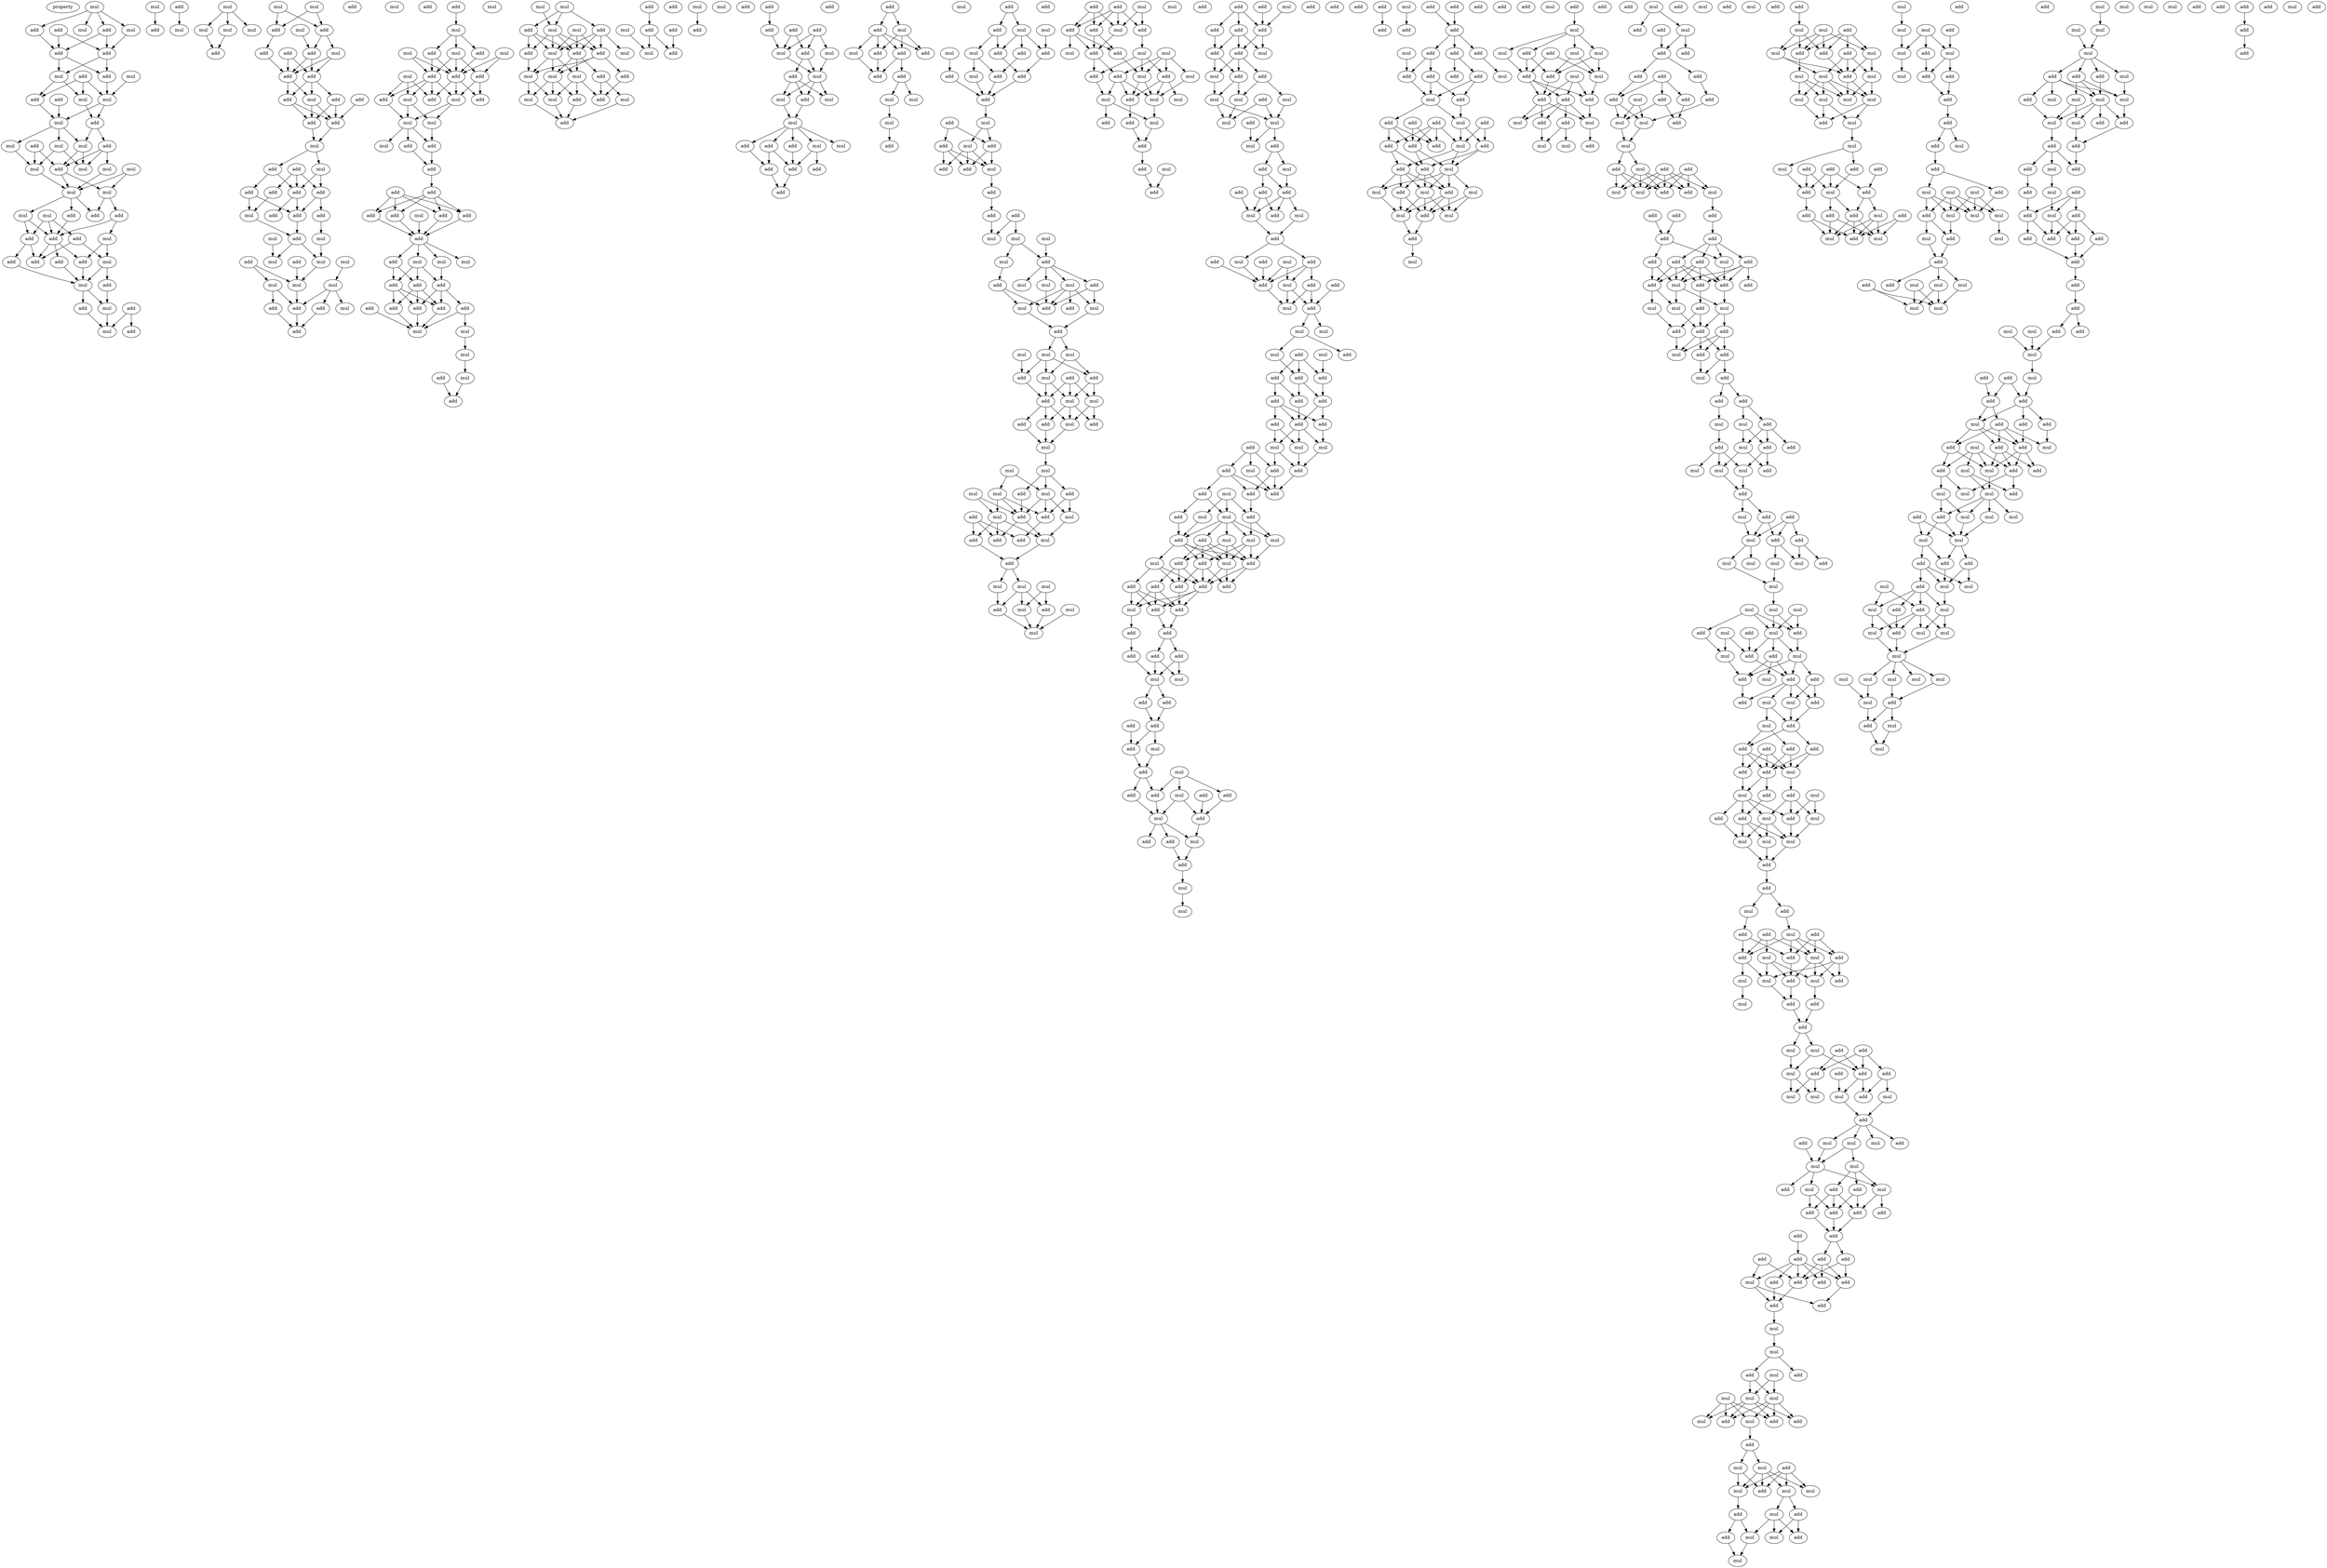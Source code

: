 digraph {
    node [fontcolor=black]
    property [mul=2,lf=1.6]
    0 [ label = mul ];
    1 [ label = mul ];
    2 [ label = add ];
    3 [ label = add ];
    4 [ label = mul ];
    5 [ label = add ];
    6 [ label = add ];
    7 [ label = add ];
    8 [ label = mul ];
    9 [ label = add ];
    10 [ label = mul ];
    11 [ label = add ];
    12 [ label = mul ];
    13 [ label = mul ];
    14 [ label = add ];
    15 [ label = add ];
    16 [ label = add ];
    17 [ label = mul ];
    18 [ label = mul ];
    19 [ label = mul ];
    20 [ label = mul ];
    21 [ label = add ];
    22 [ label = add ];
    23 [ label = mul ];
    24 [ label = mul ];
    25 [ label = mul ];
    26 [ label = mul ];
    27 [ label = add ];
    28 [ label = mul ];
    29 [ label = mul ];
    30 [ label = add ];
    31 [ label = mul ];
    32 [ label = add ];
    33 [ label = add ];
    34 [ label = mul ];
    35 [ label = add ];
    36 [ label = add ];
    37 [ label = mul ];
    38 [ label = add ];
    39 [ label = mul ];
    40 [ label = add ];
    41 [ label = add ];
    42 [ label = add ];
    43 [ label = add ];
    44 [ label = add ];
    45 [ label = mul ];
    46 [ label = mul ];
    47 [ label = add ];
    48 [ label = mul ];
    49 [ label = add ];
    50 [ label = add ];
    51 [ label = mul ];
    52 [ label = add ];
    53 [ label = add ];
    54 [ label = mul ];
    55 [ label = mul ];
    56 [ label = mul ];
    57 [ label = mul ];
    58 [ label = mul ];
    59 [ label = add ];
    60 [ label = mul ];
    61 [ label = add ];
    62 [ label = mul ];
    63 [ label = mul ];
    64 [ label = add ];
    65 [ label = mul ];
    66 [ label = add ];
    67 [ label = add ];
    68 [ label = mul ];
    69 [ label = add ];
    70 [ label = add ];
    71 [ label = add ];
    72 [ label = add ];
    73 [ label = mul ];
    74 [ label = add ];
    75 [ label = add ];
    76 [ label = add ];
    77 [ label = add ];
    78 [ label = add ];
    79 [ label = add ];
    80 [ label = mul ];
    81 [ label = add ];
    82 [ label = mul ];
    83 [ label = add ];
    84 [ label = add ];
    85 [ label = add ];
    86 [ label = add ];
    87 [ label = add ];
    88 [ label = mul ];
    89 [ label = add ];
    90 [ label = add ];
    91 [ label = add ];
    92 [ label = add ];
    93 [ label = mul ];
    94 [ label = mul ];
    95 [ label = mul ];
    96 [ label = add ];
    97 [ label = mul ];
    98 [ label = mul ];
    99 [ label = add ];
    100 [ label = mul ];
    101 [ label = mul ];
    102 [ label = mul ];
    103 [ label = add ];
    104 [ label = mul ];
    105 [ label = add ];
    106 [ label = add ];
    107 [ label = add ];
    108 [ label = add ];
    109 [ label = mul ];
    110 [ label = mul ];
    111 [ label = add ];
    112 [ label = mul ];
    113 [ label = add ];
    114 [ label = mul ];
    115 [ label = add ];
    116 [ label = add ];
    117 [ label = mul ];
    118 [ label = add ];
    119 [ label = mul ];
    120 [ label = add ];
    121 [ label = add ];
    122 [ label = add ];
    123 [ label = mul ];
    124 [ label = mul ];
    125 [ label = mul ];
    126 [ label = add ];
    127 [ label = mul ];
    128 [ label = add ];
    129 [ label = add ];
    130 [ label = add ];
    131 [ label = add ];
    132 [ label = add ];
    133 [ label = add ];
    134 [ label = mul ];
    135 [ label = add ];
    136 [ label = add ];
    137 [ label = add ];
    138 [ label = mul ];
    139 [ label = mul ];
    140 [ label = add ];
    141 [ label = mul ];
    142 [ label = add ];
    143 [ label = add ];
    144 [ label = add ];
    145 [ label = add ];
    146 [ label = add ];
    147 [ label = add ];
    148 [ label = add ];
    149 [ label = add ];
    150 [ label = mul ];
    151 [ label = mul ];
    152 [ label = mul ];
    153 [ label = add ];
    154 [ label = mul ];
    155 [ label = mul ];
    156 [ label = add ];
    157 [ label = mul ];
    158 [ label = mul ];
    159 [ label = mul ];
    160 [ label = add ];
    161 [ label = add ];
    162 [ label = mul ];
    163 [ label = add ];
    164 [ label = mul ];
    165 [ label = add ];
    166 [ label = mul ];
    167 [ label = add ];
    168 [ label = mul ];
    169 [ label = mul ];
    170 [ label = add ];
    171 [ label = mul ];
    172 [ label = add ];
    173 [ label = mul ];
    174 [ label = add ];
    175 [ label = mul ];
    176 [ label = add ];
    177 [ label = mul ];
    178 [ label = add ];
    179 [ label = add ];
    180 [ label = add ];
    181 [ label = mul ];
    182 [ label = add ];
    183 [ label = add ];
    184 [ label = mul ];
    185 [ label = add ];
    186 [ label = mul ];
    187 [ label = add ];
    188 [ label = mul ];
    189 [ label = add ];
    190 [ label = add ];
    191 [ label = add ];
    192 [ label = add ];
    193 [ label = add ];
    194 [ label = mul ];
    195 [ label = mul ];
    196 [ label = add ];
    197 [ label = add ];
    198 [ label = mul ];
    199 [ label = add ];
    200 [ label = add ];
    201 [ label = mul ];
    202 [ label = mul ];
    203 [ label = mul ];
    204 [ label = add ];
    205 [ label = add ];
    206 [ label = add ];
    207 [ label = mul ];
    208 [ label = mul ];
    209 [ label = add ];
    210 [ label = add ];
    211 [ label = add ];
    212 [ label = add ];
    213 [ label = add ];
    214 [ label = mul ];
    215 [ label = mul ];
    216 [ label = add ];
    217 [ label = mul ];
    218 [ label = add ];
    219 [ label = add ];
    220 [ label = add ];
    221 [ label = add ];
    222 [ label = add ];
    223 [ label = mul ];
    224 [ label = mul ];
    225 [ label = mul ];
    226 [ label = add ];
    227 [ label = add ];
    228 [ label = mul ];
    229 [ label = mul ];
    230 [ label = add ];
    231 [ label = add ];
    232 [ label = add ];
    233 [ label = add ];
    234 [ label = mul ];
    235 [ label = mul ];
    236 [ label = mul ];
    237 [ label = add ];
    238 [ label = add ];
    239 [ label = add ];
    240 [ label = add ];
    241 [ label = add ];
    242 [ label = mul ];
    243 [ label = mul ];
    244 [ label = add ];
    245 [ label = add ];
    246 [ label = add ];
    247 [ label = mul ];
    248 [ label = add ];
    249 [ label = add ];
    250 [ label = add ];
    251 [ label = add ];
    252 [ label = mul ];
    253 [ label = mul ];
    254 [ label = mul ];
    255 [ label = mul ];
    256 [ label = add ];
    257 [ label = mul ];
    258 [ label = add ];
    259 [ label = mul ];
    260 [ label = add ];
    261 [ label = mul ];
    262 [ label = add ];
    263 [ label = add ];
    264 [ label = mul ];
    265 [ label = mul ];
    266 [ label = add ];
    267 [ label = mul ];
    268 [ label = mul ];
    269 [ label = mul ];
    270 [ label = add ];
    271 [ label = add ];
    272 [ label = mul ];
    273 [ label = add ];
    274 [ label = add ];
    275 [ label = mul ];
    276 [ label = mul ];
    277 [ label = add ];
    278 [ label = mul ];
    279 [ label = add ];
    280 [ label = add ];
    281 [ label = mul ];
    282 [ label = mul ];
    283 [ label = mul ];
    284 [ label = add ];
    285 [ label = mul ];
    286 [ label = mul ];
    287 [ label = mul ];
    288 [ label = add ];
    289 [ label = mul ];
    290 [ label = mul ];
    291 [ label = add ];
    292 [ label = add ];
    293 [ label = add ];
    294 [ label = add ];
    295 [ label = add ];
    296 [ label = mul ];
    297 [ label = add ];
    298 [ label = add ];
    299 [ label = mul ];
    300 [ label = mul ];
    301 [ label = mul ];
    302 [ label = add ];
    303 [ label = add ];
    304 [ label = mul ];
    305 [ label = add ];
    306 [ label = mul ];
    307 [ label = mul ];
    308 [ label = add ];
    309 [ label = mul ];
    310 [ label = add ];
    311 [ label = add ];
    312 [ label = mul ];
    313 [ label = add ];
    314 [ label = add ];
    315 [ label = add ];
    316 [ label = mul ];
    317 [ label = mul ];
    318 [ label = mul ];
    319 [ label = add ];
    320 [ label = mul ];
    321 [ label = add ];
    322 [ label = mul ];
    323 [ label = add ];
    324 [ label = add ];
    325 [ label = mul ];
    326 [ label = add ];
    327 [ label = mul ];
    328 [ label = mul ];
    329 [ label = add ];
    330 [ label = add ];
    331 [ label = mul ];
    332 [ label = add ];
    333 [ label = mul ];
    334 [ label = add ];
    335 [ label = add ];
    336 [ label = mul ];
    337 [ label = add ];
    338 [ label = mul ];
    339 [ label = add ];
    340 [ label = add ];
    341 [ label = add ];
    342 [ label = add ];
    343 [ label = add ];
    344 [ label = mul ];
    345 [ label = add ];
    346 [ label = add ];
    347 [ label = add ];
    348 [ label = mul ];
    349 [ label = add ];
    350 [ label = mul ];
    351 [ label = add ];
    352 [ label = mul ];
    353 [ label = mul ];
    354 [ label = add ];
    355 [ label = mul ];
    356 [ label = mul ];
    357 [ label = mul ];
    358 [ label = add ];
    359 [ label = mul ];
    360 [ label = add ];
    361 [ label = add ];
    362 [ label = add ];
    363 [ label = add ];
    364 [ label = mul ];
    365 [ label = add ];
    366 [ label = mul ];
    367 [ label = add ];
    368 [ label = add ];
    369 [ label = add ];
    370 [ label = mul ];
    371 [ label = mul ];
    372 [ label = add ];
    373 [ label = add ];
    374 [ label = add ];
    375 [ label = mul ];
    376 [ label = add ];
    377 [ label = add ];
    378 [ label = mul ];
    379 [ label = add ];
    380 [ label = mul ];
    381 [ label = mul ];
    382 [ label = mul ];
    383 [ label = mul ];
    384 [ label = add ];
    385 [ label = add ];
    386 [ label = add ];
    387 [ label = add ];
    388 [ label = add ];
    389 [ label = add ];
    390 [ label = add ];
    391 [ label = add ];
    392 [ label = add ];
    393 [ label = add ];
    394 [ label = add ];
    395 [ label = mul ];
    396 [ label = mul ];
    397 [ label = mul ];
    398 [ label = add ];
    399 [ label = mul ];
    400 [ label = add ];
    401 [ label = add ];
    402 [ label = add ];
    403 [ label = add ];
    404 [ label = mul ];
    405 [ label = add ];
    406 [ label = add ];
    407 [ label = add ];
    408 [ label = add ];
    409 [ label = mul ];
    410 [ label = mul ];
    411 [ label = mul ];
    412 [ label = add ];
    413 [ label = add ];
    414 [ label = mul ];
    415 [ label = mul ];
    416 [ label = mul ];
    417 [ label = mul ];
    418 [ label = add ];
    419 [ label = add ];
    420 [ label = add ];
    421 [ label = add ];
    422 [ label = add ];
    423 [ label = add ];
    424 [ label = add ];
    425 [ label = add ];
    426 [ label = mul ];
    427 [ label = add ];
    428 [ label = add ];
    429 [ label = add ];
    430 [ label = add ];
    431 [ label = add ];
    432 [ label = add ];
    433 [ label = add ];
    434 [ label = add ];
    435 [ label = mul ];
    436 [ label = mul ];
    437 [ label = add ];
    438 [ label = add ];
    439 [ label = add ];
    440 [ label = add ];
    441 [ label = add ];
    442 [ label = add ];
    443 [ label = mul ];
    444 [ label = add ];
    445 [ label = mul ];
    446 [ label = add ];
    447 [ label = add ];
    448 [ label = mul ];
    449 [ label = add ];
    450 [ label = add ];
    451 [ label = mul ];
    452 [ label = add ];
    453 [ label = mul ];
    454 [ label = add ];
    455 [ label = add ];
    456 [ label = add ];
    457 [ label = mul ];
    458 [ label = add ];
    459 [ label = add ];
    460 [ label = mul ];
    461 [ label = mul ];
    462 [ label = add ];
    463 [ label = add ];
    464 [ label = add ];
    465 [ label = add ];
    466 [ label = add ];
    467 [ label = add ];
    468 [ label = add ];
    469 [ label = add ];
    470 [ label = mul ];
    471 [ label = add ];
    472 [ label = add ];
    473 [ label = add ];
    474 [ label = add ];
    475 [ label = add ];
    476 [ label = mul ];
    477 [ label = add ];
    478 [ label = mul ];
    479 [ label = mul ];
    480 [ label = add ];
    481 [ label = add ];
    482 [ label = add ];
    483 [ label = add ];
    484 [ label = add ];
    485 [ label = add ];
    486 [ label = mul ];
    487 [ label = add ];
    488 [ label = add ];
    489 [ label = mul ];
    490 [ label = add ];
    491 [ label = add ];
    492 [ label = add ];
    493 [ label = mul ];
    494 [ label = add ];
    495 [ label = mul ];
    496 [ label = mul ];
    497 [ label = mul ];
    498 [ label = add ];
    499 [ label = mul ];
    500 [ label = add ];
    501 [ label = add ];
    502 [ label = mul ];
    503 [ label = mul ];
    504 [ label = add ];
    505 [ label = mul ];
    506 [ label = mul ];
    507 [ label = add ];
    508 [ label = mul ];
    509 [ label = mul ];
    510 [ label = add ];
    511 [ label = mul ];
    512 [ label = add ];
    513 [ label = add ];
    514 [ label = mul ];
    515 [ label = add ];
    516 [ label = add ];
    517 [ label = add ];
    518 [ label = mul ];
    519 [ label = mul ];
    520 [ label = add ];
    521 [ label = add ];
    522 [ label = add ];
    523 [ label = add ];
    524 [ label = mul ];
    525 [ label = mul ];
    526 [ label = add ];
    527 [ label = mul ];
    528 [ label = add ];
    529 [ label = add ];
    530 [ label = mul ];
    531 [ label = add ];
    532 [ label = mul ];
    533 [ label = add ];
    534 [ label = add ];
    535 [ label = add ];
    536 [ label = add ];
    537 [ label = add ];
    538 [ label = add ];
    539 [ label = add ];
    540 [ label = mul ];
    541 [ label = add ];
    542 [ label = add ];
    543 [ label = add ];
    544 [ label = mul ];
    545 [ label = add ];
    546 [ label = mul ];
    547 [ label = mul ];
    548 [ label = mul ];
    549 [ label = add ];
    550 [ label = add ];
    551 [ label = add ];
    552 [ label = mul ];
    553 [ label = add ];
    554 [ label = mul ];
    555 [ label = add ];
    556 [ label = mul ];
    557 [ label = add ];
    558 [ label = add ];
    559 [ label = add ];
    560 [ label = add ];
    561 [ label = add ];
    562 [ label = mul ];
    563 [ label = add ];
    564 [ label = add ];
    565 [ label = add ];
    566 [ label = add ];
    567 [ label = add ];
    568 [ label = add ];
    569 [ label = mul ];
    570 [ label = add ];
    571 [ label = add ];
    572 [ label = mul ];
    573 [ label = mul ];
    574 [ label = mul ];
    575 [ label = add ];
    576 [ label = add ];
    577 [ label = add ];
    578 [ label = add ];
    579 [ label = add ];
    580 [ label = add ];
    581 [ label = mul ];
    582 [ label = add ];
    583 [ label = mul ];
    584 [ label = add ];
    585 [ label = add ];
    586 [ label = mul ];
    587 [ label = mul ];
    588 [ label = add ];
    589 [ label = mul ];
    590 [ label = add ];
    591 [ label = add ];
    592 [ label = add ];
    593 [ label = mul ];
    594 [ label = mul ];
    595 [ label = mul ];
    596 [ label = add ];
    597 [ label = add ];
    598 [ label = mul ];
    599 [ label = add ];
    600 [ label = add ];
    601 [ label = mul ];
    602 [ label = add ];
    603 [ label = add ];
    604 [ label = add ];
    605 [ label = mul ];
    606 [ label = mul ];
    607 [ label = mul ];
    608 [ label = mul ];
    609 [ label = mul ];
    610 [ label = mul ];
    611 [ label = mul ];
    612 [ label = mul ];
    613 [ label = mul ];
    614 [ label = add ];
    615 [ label = mul ];
    616 [ label = add ];
    617 [ label = add ];
    618 [ label = add ];
    619 [ label = mul ];
    620 [ label = mul ];
    621 [ label = add ];
    622 [ label = add ];
    623 [ label = add ];
    624 [ label = mul ];
    625 [ label = add ];
    626 [ label = mul ];
    627 [ label = add ];
    628 [ label = add ];
    629 [ label = mul ];
    630 [ label = mul ];
    631 [ label = add ];
    632 [ label = add ];
    633 [ label = add ];
    634 [ label = add ];
    635 [ label = add ];
    636 [ label = add ];
    637 [ label = add ];
    638 [ label = mul ];
    639 [ label = add ];
    640 [ label = add ];
    641 [ label = mul ];
    642 [ label = mul ];
    643 [ label = add ];
    644 [ label = add ];
    645 [ label = add ];
    646 [ label = mul ];
    647 [ label = mul ];
    648 [ label = mul ];
    649 [ label = mul ];
    650 [ label = mul ];
    651 [ label = mul ];
    652 [ label = add ];
    653 [ label = add ];
    654 [ label = add ];
    655 [ label = mul ];
    656 [ label = add ];
    657 [ label = add ];
    658 [ label = add ];
    659 [ label = mul ];
    660 [ label = add ];
    661 [ label = mul ];
    662 [ label = mul ];
    663 [ label = add ];
    664 [ label = add ];
    665 [ label = add ];
    666 [ label = mul ];
    667 [ label = add ];
    668 [ label = mul ];
    669 [ label = mul ];
    670 [ label = add ];
    671 [ label = add ];
    672 [ label = mul ];
    673 [ label = add ];
    674 [ label = add ];
    675 [ label = mul ];
    676 [ label = mul ];
    677 [ label = add ];
    678 [ label = add ];
    679 [ label = add ];
    680 [ label = add ];
    681 [ label = add ];
    682 [ label = mul ];
    683 [ label = add ];
    684 [ label = mul ];
    685 [ label = mul ];
    686 [ label = mul ];
    687 [ label = mul ];
    688 [ label = add ];
    689 [ label = add ];
    690 [ label = mul ];
    691 [ label = add ];
    692 [ label = mul ];
    693 [ label = mul ];
    694 [ label = add ];
    695 [ label = mul ];
    696 [ label = mul ];
    697 [ label = add ];
    698 [ label = add ];
    699 [ label = mul ];
    700 [ label = add ];
    701 [ label = mul ];
    702 [ label = add ];
    703 [ label = add ];
    704 [ label = add ];
    705 [ label = add ];
    706 [ label = add ];
    707 [ label = add ];
    708 [ label = add ];
    709 [ label = add ];
    710 [ label = add ];
    711 [ label = add ];
    712 [ label = add ];
    713 [ label = add ];
    714 [ label = mul ];
    715 [ label = add ];
    716 [ label = add ];
    717 [ label = add ];
    718 [ label = add ];
    719 [ label = mul ];
    720 [ label = mul ];
    721 [ label = add ];
    722 [ label = mul ];
    723 [ label = add ];
    724 [ label = mul ];
    725 [ label = mul ];
    726 [ label = mul ];
    727 [ label = mul ];
    728 [ label = mul ];
    729 [ label = add ];
    730 [ label = add ];
    731 [ label = add ];
    732 [ label = add ];
    733 [ label = mul ];
    734 [ label = add ];
    735 [ label = mul ];
    736 [ label = mul ];
    737 [ label = mul ];
    738 [ label = add ];
    739 [ label = mul ];
    740 [ label = add ];
    741 [ label = add ];
    742 [ label = mul ];
    743 [ label = mul ];
    744 [ label = mul ];
    745 [ label = add ];
    746 [ label = add ];
    747 [ label = mul ];
    748 [ label = add ];
    749 [ label = mul ];
    750 [ label = add ];
    751 [ label = mul ];
    752 [ label = mul ];
    753 [ label = add ];
    754 [ label = mul ];
    755 [ label = add ];
    756 [ label = add ];
    757 [ label = mul ];
    758 [ label = add ];
    759 [ label = mul ];
    760 [ label = mul ];
    761 [ label = mul ];
    762 [ label = mul ];
    763 [ label = mul ];
    764 [ label = mul ];
    765 [ label = add ];
    766 [ label = mul ];
    767 [ label = mul ];
    768 [ label = add ];
    769 [ label = mul ];
    770 [ label = add ];
    771 [ label = add ];
    772 [ label = add ];
    773 [ label = add ];
    774 [ label = add ];
    775 [ label = mul ];
    776 [ label = add ];
    777 [ label = add ];
    778 [ label = add ];
    779 [ label = mul ];
    780 [ label = add ];
    781 [ label = mul ];
    782 [ label = mul ];
    783 [ label = add ];
    784 [ label = mul ];
    785 [ label = mul ];
    786 [ label = mul ];
    787 [ label = add ];
    788 [ label = mul ];
    789 [ label = mul ];
    790 [ label = add ];
    791 [ label = mul ];
    792 [ label = add ];
    793 [ label = add ];
    794 [ label = add ];
    795 [ label = add ];
    796 [ label = add ];
    797 [ label = add ];
    798 [ label = add ];
    799 [ label = mul ];
    800 [ label = add ];
    801 [ label = mul ];
    802 [ label = mul ];
    803 [ label = add ];
    804 [ label = mul ];
    805 [ label = mul ];
    806 [ label = mul ];
    807 [ label = mul ];
    808 [ label = add ];
    809 [ label = add ];
    810 [ label = mul ];
    811 [ label = mul ];
    812 [ label = add ];
    813 [ label = add ];
    814 [ label = mul ];
    815 [ label = mul ];
    816 [ label = add ];
    817 [ label = mul ];
    818 [ label = mul ];
    819 [ label = mul ];
    820 [ label = mul ];
    821 [ label = mul ];
    822 [ label = mul ];
    823 [ label = mul ];
    824 [ label = add ];
    825 [ label = mul ];
    826 [ label = add ];
    827 [ label = add ];
    828 [ label = mul ];
    829 [ label = mul ];
    830 [ label = add ];
    831 [ label = mul ];
    832 [ label = mul ];
    833 [ label = mul ];
    834 [ label = add ];
    835 [ label = mul ];
    836 [ label = add ];
    837 [ label = add ];
    838 [ label = add ];
    839 [ label = add ];
    840 [ label = mul ];
    841 [ label = add ];
    842 [ label = mul ];
    843 [ label = add ];
    844 [ label = add ];
    845 [ label = add ];
    846 [ label = mul ];
    847 [ label = add ];
    848 [ label = add ];
    849 [ label = add ];
    850 [ label = add ];
    851 [ label = add ];
    852 [ label = add ];
    853 [ label = mul ];
    854 [ label = add ];
    855 [ label = add ];
    856 [ label = add ];
    857 [ label = add ];
    858 [ label = mul ];
    859 [ label = mul ];
    860 [ label = mul ];
    861 [ label = mul ];
    862 [ label = add ];
    863 [ label = add ];
    864 [ label = mul ];
    865 [ label = mul ];
    866 [ label = add ];
    867 [ label = add ];
    868 [ label = add ];
    869 [ label = add ];
    870 [ label = mul ];
    871 [ label = add ];
    872 [ label = mul ];
    873 [ label = mul ];
    874 [ label = add ];
    875 [ label = add ];
    876 [ label = add ];
    877 [ label = add ];
    878 [ label = add ];
    879 [ label = mul ];
    880 [ label = mul ];
    881 [ label = add ];
    882 [ label = mul ];
    883 [ label = add ];
    884 [ label = mul ];
    885 [ label = mul ];
    886 [ label = add ];
    887 [ label = mul ];
    888 [ label = mul ];
    889 [ label = add ];
    890 [ label = mul ];
    891 [ label = mul ];
    892 [ label = mul ];
    893 [ label = add ];
    894 [ label = add ];
    895 [ label = add ];
    896 [ label = add ];
    897 [ label = add ];
    898 [ label = mul ];
    899 [ label = mul ];
    900 [ label = add ];
    901 [ label = mul ];
    902 [ label = add ];
    903 [ label = add ];
    904 [ label = mul ];
    905 [ label = mul ];
    906 [ label = add ];
    907 [ label = mul ];
    908 [ label = mul ];
    909 [ label = mul ];
    910 [ label = mul ];
    911 [ label = mul ];
    912 [ label = mul ];
    913 [ label = mul ];
    914 [ label = mul ];
    915 [ label = mul ];
    916 [ label = add ];
    917 [ label = mul ];
    918 [ label = mul ];
    919 [ label = add ];
    920 [ label = add ];
    921 [ label = mul ];
    922 [ label = add ];
    923 [ label = add ];
    924 [ label = mul ];
    925 [ label = add ];
    926 [ label = add ];
    0 -> 1 [ name = 0 ];
    0 -> 2 [ name = 1 ];
    0 -> 3 [ name = 2 ];
    0 -> 4 [ name = 3 ];
    2 -> 6 [ name = 4 ];
    2 -> 7 [ name = 5 ];
    3 -> 7 [ name = 6 ];
    4 -> 6 [ name = 7 ];
    5 -> 6 [ name = 8 ];
    5 -> 7 [ name = 9 ];
    6 -> 10 [ name = 10 ];
    6 -> 11 [ name = 11 ];
    7 -> 10 [ name = 12 ];
    7 -> 11 [ name = 13 ];
    8 -> 13 [ name = 14 ];
    9 -> 12 [ name = 15 ];
    9 -> 13 [ name = 16 ];
    9 -> 15 [ name = 17 ];
    10 -> 12 [ name = 18 ];
    10 -> 15 [ name = 19 ];
    11 -> 13 [ name = 20 ];
    12 -> 16 [ name = 21 ];
    13 -> 16 [ name = 22 ];
    13 -> 17 [ name = 23 ];
    14 -> 17 [ name = 24 ];
    15 -> 17 [ name = 25 ];
    16 -> 19 [ name = 26 ];
    16 -> 22 [ name = 27 ];
    17 -> 18 [ name = 28 ];
    17 -> 19 [ name = 29 ];
    17 -> 20 [ name = 30 ];
    18 -> 26 [ name = 31 ];
    19 -> 25 [ name = 32 ];
    19 -> 27 [ name = 33 ];
    20 -> 25 [ name = 34 ];
    20 -> 26 [ name = 35 ];
    21 -> 26 [ name = 36 ];
    21 -> 27 [ name = 37 ];
    22 -> 24 [ name = 38 ];
    22 -> 25 [ name = 39 ];
    22 -> 27 [ name = 40 ];
    23 -> 28 [ name = 41 ];
    23 -> 29 [ name = 42 ];
    24 -> 29 [ name = 43 ];
    26 -> 29 [ name = 44 ];
    27 -> 28 [ name = 45 ];
    27 -> 29 [ name = 46 ];
    28 -> 32 [ name = 47 ];
    28 -> 33 [ name = 48 ];
    29 -> 30 [ name = 49 ];
    29 -> 31 [ name = 50 ];
    29 -> 32 [ name = 51 ];
    30 -> 36 [ name = 52 ];
    31 -> 35 [ name = 53 ];
    31 -> 36 [ name = 54 ];
    33 -> 36 [ name = 55 ];
    33 -> 37 [ name = 56 ];
    34 -> 35 [ name = 57 ];
    34 -> 36 [ name = 58 ];
    34 -> 38 [ name = 59 ];
    35 -> 40 [ name = 60 ];
    35 -> 43 [ name = 61 ];
    36 -> 41 [ name = 62 ];
    36 -> 42 [ name = 63 ];
    36 -> 43 [ name = 64 ];
    37 -> 39 [ name = 65 ];
    37 -> 41 [ name = 66 ];
    38 -> 39 [ name = 67 ];
    38 -> 43 [ name = 68 ];
    39 -> 44 [ name = 69 ];
    39 -> 45 [ name = 70 ];
    40 -> 45 [ name = 71 ];
    41 -> 45 [ name = 72 ];
    42 -> 45 [ name = 73 ];
    44 -> 46 [ name = 74 ];
    45 -> 46 [ name = 75 ];
    45 -> 49 [ name = 76 ];
    46 -> 51 [ name = 77 ];
    47 -> 50 [ name = 78 ];
    47 -> 51 [ name = 79 ];
    48 -> 52 [ name = 80 ];
    49 -> 51 [ name = 81 ];
    53 -> 54 [ name = 82 ];
    55 -> 56 [ name = 83 ];
    55 -> 57 [ name = 84 ];
    55 -> 58 [ name = 85 ];
    56 -> 59 [ name = 86 ];
    57 -> 59 [ name = 87 ];
    60 -> 64 [ name = 88 ];
    60 -> 66 [ name = 89 ];
    63 -> 64 [ name = 90 ];
    63 -> 66 [ name = 91 ];
    64 -> 67 [ name = 92 ];
    65 -> 69 [ name = 93 ];
    66 -> 68 [ name = 94 ];
    66 -> 69 [ name = 95 ];
    67 -> 72 [ name = 96 ];
    68 -> 71 [ name = 97 ];
    68 -> 72 [ name = 98 ];
    69 -> 71 [ name = 99 ];
    69 -> 72 [ name = 100 ];
    70 -> 71 [ name = 101 ];
    70 -> 72 [ name = 102 ];
    71 -> 73 [ name = 103 ];
    71 -> 76 [ name = 104 ];
    71 -> 77 [ name = 105 ];
    72 -> 73 [ name = 106 ];
    72 -> 77 [ name = 107 ];
    73 -> 78 [ name = 108 ];
    73 -> 79 [ name = 109 ];
    74 -> 78 [ name = 110 ];
    76 -> 78 [ name = 111 ];
    76 -> 79 [ name = 112 ];
    77 -> 78 [ name = 113 ];
    77 -> 79 [ name = 114 ];
    78 -> 80 [ name = 115 ];
    79 -> 80 [ name = 116 ];
    80 -> 82 [ name = 117 ];
    80 -> 83 [ name = 118 ];
    81 -> 84 [ name = 119 ];
    81 -> 85 [ name = 120 ];
    81 -> 86 [ name = 121 ];
    82 -> 84 [ name = 122 ];
    82 -> 85 [ name = 123 ];
    83 -> 85 [ name = 124 ];
    83 -> 87 [ name = 125 ];
    84 -> 89 [ name = 126 ];
    84 -> 90 [ name = 127 ];
    85 -> 90 [ name = 128 ];
    85 -> 91 [ name = 129 ];
    86 -> 88 [ name = 130 ];
    87 -> 88 [ name = 131 ];
    87 -> 90 [ name = 132 ];
    88 -> 92 [ name = 133 ];
    89 -> 94 [ name = 134 ];
    90 -> 92 [ name = 135 ];
    92 -> 97 [ name = 136 ];
    92 -> 98 [ name = 137 ];
    93 -> 97 [ name = 138 ];
    94 -> 98 [ name = 139 ];
    95 -> 100 [ name = 140 ];
    96 -> 101 [ name = 141 ];
    96 -> 102 [ name = 142 ];
    98 -> 102 [ name = 143 ];
    99 -> 102 [ name = 144 ];
    100 -> 104 [ name = 145 ];
    100 -> 105 [ name = 146 ];
    100 -> 106 [ name = 147 ];
    101 -> 103 [ name = 148 ];
    101 -> 106 [ name = 149 ];
    102 -> 106 [ name = 150 ];
    103 -> 107 [ name = 151 ];
    105 -> 107 [ name = 152 ];
    106 -> 107 [ name = 153 ];
    108 -> 109 [ name = 154 ];
    109 -> 110 [ name = 155 ];
    109 -> 111 [ name = 156 ];
    109 -> 113 [ name = 157 ];
    110 -> 115 [ name = 158 ];
    110 -> 116 [ name = 159 ];
    110 -> 118 [ name = 160 ];
    111 -> 116 [ name = 161 ];
    112 -> 115 [ name = 162 ];
    112 -> 116 [ name = 163 ];
    113 -> 115 [ name = 164 ];
    113 -> 116 [ name = 165 ];
    114 -> 116 [ name = 166 ];
    114 -> 118 [ name = 167 ];
    115 -> 119 [ name = 168 ];
    115 -> 120 [ name = 169 ];
    115 -> 121 [ name = 170 ];
    115 -> 123 [ name = 171 ];
    116 -> 121 [ name = 172 ];
    116 -> 122 [ name = 173 ];
    116 -> 123 [ name = 174 ];
    117 -> 119 [ name = 175 ];
    117 -> 120 [ name = 176 ];
    117 -> 121 [ name = 177 ];
    118 -> 122 [ name = 178 ];
    118 -> 123 [ name = 179 ];
    119 -> 124 [ name = 180 ];
    119 -> 125 [ name = 181 ];
    120 -> 124 [ name = 182 ];
    123 -> 124 [ name = 183 ];
    123 -> 125 [ name = 184 ];
    124 -> 126 [ name = 185 ];
    124 -> 127 [ name = 186 ];
    124 -> 128 [ name = 187 ];
    125 -> 128 [ name = 188 ];
    126 -> 129 [ name = 189 ];
    128 -> 129 [ name = 190 ];
    129 -> 131 [ name = 191 ];
    130 -> 132 [ name = 192 ];
    130 -> 133 [ name = 193 ];
    130 -> 135 [ name = 194 ];
    130 -> 136 [ name = 195 ];
    131 -> 132 [ name = 196 ];
    131 -> 133 [ name = 197 ];
    131 -> 135 [ name = 198 ];
    131 -> 136 [ name = 199 ];
    132 -> 137 [ name = 200 ];
    133 -> 137 [ name = 201 ];
    134 -> 137 [ name = 202 ];
    135 -> 137 [ name = 203 ];
    136 -> 137 [ name = 204 ];
    137 -> 138 [ name = 205 ];
    137 -> 139 [ name = 206 ];
    137 -> 140 [ name = 207 ];
    137 -> 141 [ name = 208 ];
    138 -> 142 [ name = 209 ];
    138 -> 143 [ name = 210 ];
    138 -> 144 [ name = 211 ];
    139 -> 144 [ name = 212 ];
    140 -> 142 [ name = 213 ];
    140 -> 143 [ name = 214 ];
    142 -> 145 [ name = 215 ];
    142 -> 146 [ name = 216 ];
    142 -> 148 [ name = 217 ];
    143 -> 145 [ name = 218 ];
    143 -> 146 [ name = 219 ];
    143 -> 148 [ name = 220 ];
    144 -> 146 [ name = 221 ];
    144 -> 147 [ name = 222 ];
    144 -> 148 [ name = 223 ];
    145 -> 151 [ name = 224 ];
    146 -> 151 [ name = 225 ];
    147 -> 150 [ name = 226 ];
    147 -> 151 [ name = 227 ];
    148 -> 151 [ name = 228 ];
    149 -> 151 [ name = 229 ];
    150 -> 152 [ name = 230 ];
    152 -> 154 [ name = 231 ];
    153 -> 156 [ name = 232 ];
    154 -> 156 [ name = 233 ];
    157 -> 159 [ name = 234 ];
    157 -> 160 [ name = 235 ];
    157 -> 161 [ name = 236 ];
    158 -> 159 [ name = 237 ];
    159 -> 163 [ name = 238 ];
    159 -> 165 [ name = 239 ];
    159 -> 166 [ name = 240 ];
    159 -> 167 [ name = 241 ];
    160 -> 163 [ name = 242 ];
    160 -> 165 [ name = 243 ];
    160 -> 166 [ name = 244 ];
    161 -> 163 [ name = 245 ];
    161 -> 164 [ name = 246 ];
    161 -> 166 [ name = 247 ];
    161 -> 167 [ name = 248 ];
    162 -> 163 [ name = 249 ];
    162 -> 166 [ name = 250 ];
    162 -> 167 [ name = 251 ];
    163 -> 169 [ name = 252 ];
    163 -> 170 [ name = 253 ];
    163 -> 171 [ name = 254 ];
    165 -> 168 [ name = 255 ];
    166 -> 168 [ name = 256 ];
    166 -> 169 [ name = 257 ];
    166 -> 171 [ name = 258 ];
    167 -> 168 [ name = 259 ];
    167 -> 169 [ name = 260 ];
    167 -> 172 [ name = 261 ];
    168 -> 173 [ name = 262 ];
    168 -> 177 [ name = 263 ];
    169 -> 173 [ name = 264 ];
    169 -> 174 [ name = 265 ];
    169 -> 177 [ name = 266 ];
    170 -> 175 [ name = 267 ];
    170 -> 176 [ name = 268 ];
    171 -> 174 [ name = 269 ];
    171 -> 176 [ name = 270 ];
    171 -> 177 [ name = 271 ];
    172 -> 176 [ name = 272 ];
    173 -> 178 [ name = 273 ];
    174 -> 178 [ name = 274 ];
    175 -> 178 [ name = 275 ];
    177 -> 178 [ name = 276 ];
    179 -> 183 [ name = 277 ];
    181 -> 184 [ name = 278 ];
    182 -> 185 [ name = 279 ];
    183 -> 184 [ name = 280 ];
    183 -> 185 [ name = 281 ];
    186 -> 187 [ name = 282 ];
    190 -> 191 [ name = 283 ];
    191 -> 195 [ name = 284 ];
    192 -> 195 [ name = 285 ];
    192 -> 196 [ name = 286 ];
    193 -> 194 [ name = 287 ];
    193 -> 195 [ name = 288 ];
    193 -> 196 [ name = 289 ];
    194 -> 198 [ name = 290 ];
    195 -> 198 [ name = 291 ];
    196 -> 197 [ name = 292 ];
    196 -> 198 [ name = 293 ];
    197 -> 200 [ name = 294 ];
    197 -> 201 [ name = 295 ];
    197 -> 202 [ name = 296 ];
    198 -> 200 [ name = 297 ];
    198 -> 201 [ name = 298 ];
    198 -> 202 [ name = 299 ];
    200 -> 203 [ name = 300 ];
    202 -> 203 [ name = 301 ];
    203 -> 204 [ name = 302 ];
    203 -> 205 [ name = 303 ];
    203 -> 206 [ name = 304 ];
    203 -> 207 [ name = 305 ];
    203 -> 208 [ name = 306 ];
    204 -> 209 [ name = 307 ];
    205 -> 211 [ name = 308 ];
    206 -> 209 [ name = 309 ];
    206 -> 211 [ name = 310 ];
    208 -> 209 [ name = 311 ];
    208 -> 210 [ name = 312 ];
    209 -> 212 [ name = 313 ];
    211 -> 212 [ name = 314 ];
    213 -> 215 [ name = 315 ];
    213 -> 216 [ name = 316 ];
    215 -> 218 [ name = 317 ];
    215 -> 219 [ name = 318 ];
    215 -> 220 [ name = 319 ];
    216 -> 217 [ name = 320 ];
    216 -> 218 [ name = 321 ];
    216 -> 219 [ name = 322 ];
    216 -> 220 [ name = 323 ];
    217 -> 222 [ name = 324 ];
    218 -> 222 [ name = 325 ];
    219 -> 221 [ name = 326 ];
    219 -> 222 [ name = 327 ];
    221 -> 223 [ name = 328 ];
    221 -> 224 [ name = 329 ];
    223 -> 225 [ name = 330 ];
    225 -> 226 [ name = 331 ];
    227 -> 229 [ name = 332 ];
    227 -> 230 [ name = 333 ];
    228 -> 232 [ name = 334 ];
    229 -> 231 [ name = 335 ];
    229 -> 232 [ name = 336 ];
    229 -> 233 [ name = 337 ];
    230 -> 233 [ name = 338 ];
    230 -> 235 [ name = 339 ];
    231 -> 238 [ name = 340 ];
    232 -> 239 [ name = 341 ];
    233 -> 239 [ name = 342 ];
    234 -> 237 [ name = 343 ];
    235 -> 236 [ name = 344 ];
    235 -> 238 [ name = 345 ];
    236 -> 240 [ name = 346 ];
    237 -> 240 [ name = 347 ];
    238 -> 240 [ name = 348 ];
    239 -> 240 [ name = 349 ];
    240 -> 242 [ name = 350 ];
    241 -> 244 [ name = 351 ];
    241 -> 245 [ name = 352 ];
    242 -> 243 [ name = 353 ];
    242 -> 245 [ name = 354 ];
    243 -> 246 [ name = 355 ];
    243 -> 247 [ name = 356 ];
    243 -> 248 [ name = 357 ];
    244 -> 246 [ name = 358 ];
    244 -> 247 [ name = 359 ];
    244 -> 248 [ name = 360 ];
    245 -> 247 [ name = 361 ];
    245 -> 248 [ name = 362 ];
    247 -> 249 [ name = 363 ];
    249 -> 250 [ name = 364 ];
    250 -> 252 [ name = 365 ];
    251 -> 252 [ name = 366 ];
    251 -> 254 [ name = 367 ];
    253 -> 256 [ name = 368 ];
    254 -> 255 [ name = 369 ];
    254 -> 256 [ name = 370 ];
    255 -> 258 [ name = 371 ];
    256 -> 257 [ name = 372 ];
    256 -> 259 [ name = 373 ];
    256 -> 260 [ name = 374 ];
    256 -> 261 [ name = 375 ];
    258 -> 263 [ name = 376 ];
    258 -> 265 [ name = 377 ];
    259 -> 263 [ name = 378 ];
    260 -> 263 [ name = 379 ];
    260 -> 264 [ name = 380 ];
    261 -> 262 [ name = 381 ];
    261 -> 263 [ name = 382 ];
    261 -> 264 [ name = 383 ];
    261 -> 265 [ name = 384 ];
    264 -> 266 [ name = 385 ];
    265 -> 266 [ name = 386 ];
    266 -> 267 [ name = 387 ];
    266 -> 269 [ name = 388 ];
    267 -> 271 [ name = 389 ];
    267 -> 272 [ name = 390 ];
    267 -> 273 [ name = 391 ];
    268 -> 271 [ name = 392 ];
    269 -> 272 [ name = 393 ];
    269 -> 273 [ name = 394 ];
    270 -> 274 [ name = 395 ];
    270 -> 275 [ name = 396 ];
    270 -> 276 [ name = 397 ];
    271 -> 274 [ name = 398 ];
    272 -> 274 [ name = 399 ];
    272 -> 275 [ name = 400 ];
    273 -> 275 [ name = 401 ];
    273 -> 276 [ name = 402 ];
    274 -> 277 [ name = 403 ];
    274 -> 278 [ name = 404 ];
    274 -> 280 [ name = 405 ];
    275 -> 278 [ name = 406 ];
    275 -> 279 [ name = 407 ];
    275 -> 280 [ name = 408 ];
    276 -> 278 [ name = 409 ];
    276 -> 279 [ name = 410 ];
    277 -> 281 [ name = 411 ];
    278 -> 281 [ name = 412 ];
    280 -> 281 [ name = 413 ];
    281 -> 282 [ name = 414 ];
    282 -> 284 [ name = 415 ];
    282 -> 285 [ name = 416 ];
    282 -> 288 [ name = 417 ];
    283 -> 285 [ name = 418 ];
    283 -> 287 [ name = 419 ];
    284 -> 291 [ name = 420 ];
    285 -> 290 [ name = 421 ];
    285 -> 291 [ name = 422 ];
    285 -> 293 [ name = 423 ];
    286 -> 289 [ name = 424 ];
    286 -> 291 [ name = 425 ];
    287 -> 289 [ name = 426 ];
    287 -> 291 [ name = 427 ];
    287 -> 293 [ name = 428 ];
    288 -> 290 [ name = 429 ];
    288 -> 293 [ name = 430 ];
    289 -> 295 [ name = 431 ];
    289 -> 296 [ name = 432 ];
    289 -> 297 [ name = 433 ];
    290 -> 296 [ name = 434 ];
    291 -> 295 [ name = 435 ];
    291 -> 296 [ name = 436 ];
    292 -> 294 [ name = 437 ];
    292 -> 295 [ name = 438 ];
    292 -> 297 [ name = 439 ];
    293 -> 294 [ name = 440 ];
    296 -> 298 [ name = 441 ];
    297 -> 298 [ name = 442 ];
    298 -> 299 [ name = 443 ];
    298 -> 301 [ name = 444 ];
    299 -> 302 [ name = 445 ];
    300 -> 303 [ name = 446 ];
    300 -> 304 [ name = 447 ];
    301 -> 302 [ name = 448 ];
    301 -> 303 [ name = 449 ];
    301 -> 304 [ name = 450 ];
    302 -> 307 [ name = 451 ];
    303 -> 307 [ name = 452 ];
    304 -> 307 [ name = 453 ];
    306 -> 307 [ name = 454 ];
    308 -> 311 [ name = 455 ];
    308 -> 312 [ name = 456 ];
    308 -> 313 [ name = 457 ];
    309 -> 312 [ name = 458 ];
    309 -> 314 [ name = 459 ];
    310 -> 311 [ name = 460 ];
    310 -> 312 [ name = 461 ];
    310 -> 313 [ name = 462 ];
    310 -> 314 [ name = 463 ];
    311 -> 315 [ name = 464 ];
    311 -> 318 [ name = 465 ];
    311 -> 319 [ name = 466 ];
    312 -> 319 [ name = 467 ];
    313 -> 315 [ name = 468 ];
    313 -> 319 [ name = 469 ];
    314 -> 316 [ name = 470 ];
    315 -> 320 [ name = 471 ];
    316 -> 320 [ name = 472 ];
    316 -> 321 [ name = 473 ];
    316 -> 323 [ name = 474 ];
    317 -> 320 [ name = 475 ];
    317 -> 322 [ name = 476 ];
    317 -> 323 [ name = 477 ];
    317 -> 324 [ name = 478 ];
    319 -> 321 [ name = 479 ];
    319 -> 324 [ name = 480 ];
    320 -> 326 [ name = 481 ];
    320 -> 328 [ name = 482 ];
    321 -> 327 [ name = 483 ];
    322 -> 328 [ name = 484 ];
    323 -> 325 [ name = 485 ];
    323 -> 326 [ name = 486 ];
    323 -> 328 [ name = 487 ];
    324 -> 326 [ name = 488 ];
    324 -> 327 [ name = 489 ];
    324 -> 328 [ name = 490 ];
    326 -> 329 [ name = 491 ];
    327 -> 330 [ name = 492 ];
    327 -> 331 [ name = 493 ];
    328 -> 331 [ name = 494 ];
    329 -> 332 [ name = 495 ];
    331 -> 332 [ name = 496 ];
    332 -> 334 [ name = 497 ];
    334 -> 337 [ name = 498 ];
    336 -> 337 [ name = 499 ];
    338 -> 342 [ name = 500 ];
    339 -> 341 [ name = 501 ];
    339 -> 342 [ name = 502 ];
    339 -> 343 [ name = 503 ];
    340 -> 342 [ name = 504 ];
    341 -> 345 [ name = 505 ];
    342 -> 344 [ name = 506 ];
    342 -> 346 [ name = 507 ];
    343 -> 344 [ name = 508 ];
    343 -> 345 [ name = 509 ];
    343 -> 346 [ name = 510 ];
    345 -> 348 [ name = 511 ];
    345 -> 349 [ name = 512 ];
    346 -> 347 [ name = 513 ];
    346 -> 348 [ name = 514 ];
    346 -> 349 [ name = 515 ];
    347 -> 350 [ name = 516 ];
    347 -> 352 [ name = 517 ];
    348 -> 353 [ name = 518 ];
    349 -> 350 [ name = 519 ];
    349 -> 353 [ name = 520 ];
    350 -> 355 [ name = 521 ];
    351 -> 355 [ name = 522 ];
    351 -> 356 [ name = 523 ];
    352 -> 356 [ name = 524 ];
    353 -> 355 [ name = 525 ];
    353 -> 356 [ name = 526 ];
    354 -> 357 [ name = 527 ];
    356 -> 357 [ name = 528 ];
    356 -> 358 [ name = 529 ];
    358 -> 359 [ name = 530 ];
    358 -> 360 [ name = 531 ];
    359 -> 361 [ name = 532 ];
    360 -> 361 [ name = 533 ];
    360 -> 363 [ name = 534 ];
    361 -> 364 [ name = 535 ];
    361 -> 365 [ name = 536 ];
    361 -> 366 [ name = 537 ];
    362 -> 366 [ name = 538 ];
    363 -> 365 [ name = 539 ];
    363 -> 366 [ name = 540 ];
    364 -> 367 [ name = 541 ];
    366 -> 367 [ name = 542 ];
    367 -> 368 [ name = 543 ];
    367 -> 371 [ name = 544 ];
    368 -> 374 [ name = 545 ];
    368 -> 375 [ name = 546 ];
    368 -> 377 [ name = 547 ];
    369 -> 374 [ name = 548 ];
    370 -> 374 [ name = 549 ];
    370 -> 375 [ name = 550 ];
    371 -> 374 [ name = 551 ];
    372 -> 374 [ name = 552 ];
    373 -> 379 [ name = 553 ];
    374 -> 378 [ name = 554 ];
    375 -> 378 [ name = 555 ];
    375 -> 379 [ name = 556 ];
    377 -> 378 [ name = 557 ];
    377 -> 379 [ name = 558 ];
    379 -> 380 [ name = 559 ];
    379 -> 381 [ name = 560 ];
    380 -> 383 [ name = 561 ];
    380 -> 384 [ name = 562 ];
    382 -> 386 [ name = 563 ];
    383 -> 388 [ name = 564 ];
    385 -> 386 [ name = 565 ];
    385 -> 387 [ name = 566 ];
    385 -> 388 [ name = 567 ];
    386 -> 389 [ name = 568 ];
    387 -> 390 [ name = 569 ];
    387 -> 391 [ name = 570 ];
    388 -> 389 [ name = 571 ];
    388 -> 391 [ name = 572 ];
    389 -> 392 [ name = 573 ];
    389 -> 394 [ name = 574 ];
    390 -> 392 [ name = 575 ];
    390 -> 393 [ name = 576 ];
    390 -> 394 [ name = 577 ];
    391 -> 394 [ name = 578 ];
    392 -> 396 [ name = 579 ];
    393 -> 395 [ name = 580 ];
    393 -> 397 [ name = 581 ];
    394 -> 395 [ name = 582 ];
    394 -> 396 [ name = 583 ];
    394 -> 397 [ name = 584 ];
    395 -> 400 [ name = 585 ];
    395 -> 402 [ name = 586 ];
    396 -> 400 [ name = 587 ];
    397 -> 400 [ name = 588 ];
    398 -> 399 [ name = 589 ];
    398 -> 401 [ name = 590 ];
    398 -> 402 [ name = 591 ];
    399 -> 406 [ name = 592 ];
    400 -> 406 [ name = 593 ];
    401 -> 403 [ name = 594 ];
    401 -> 405 [ name = 595 ];
    401 -> 406 [ name = 596 ];
    402 -> 403 [ name = 597 ];
    402 -> 406 [ name = 598 ];
    403 -> 407 [ name = 599 ];
    404 -> 407 [ name = 600 ];
    404 -> 409 [ name = 601 ];
    404 -> 410 [ name = 602 ];
    405 -> 408 [ name = 603 ];
    405 -> 409 [ name = 604 ];
    407 -> 411 [ name = 605 ];
    407 -> 415 [ name = 606 ];
    408 -> 413 [ name = 607 ];
    409 -> 411 [ name = 608 ];
    409 -> 412 [ name = 609 ];
    409 -> 413 [ name = 610 ];
    409 -> 414 [ name = 611 ];
    409 -> 415 [ name = 612 ];
    410 -> 413 [ name = 613 ];
    411 -> 416 [ name = 614 ];
    411 -> 418 [ name = 615 ];
    411 -> 419 [ name = 616 ];
    412 -> 416 [ name = 617 ];
    412 -> 418 [ name = 618 ];
    412 -> 419 [ name = 619 ];
    412 -> 420 [ name = 620 ];
    413 -> 416 [ name = 621 ];
    413 -> 417 [ name = 622 ];
    413 -> 418 [ name = 623 ];
    413 -> 419 [ name = 624 ];
    414 -> 416 [ name = 625 ];
    414 -> 418 [ name = 626 ];
    414 -> 420 [ name = 627 ];
    415 -> 418 [ name = 628 ];
    416 -> 422 [ name = 629 ];
    416 -> 425 [ name = 630 ];
    417 -> 421 [ name = 631 ];
    417 -> 423 [ name = 632 ];
    417 -> 425 [ name = 633 ];
    418 -> 422 [ name = 634 ];
    418 -> 425 [ name = 635 ];
    419 -> 421 [ name = 636 ];
    419 -> 422 [ name = 637 ];
    419 -> 425 [ name = 638 ];
    420 -> 421 [ name = 639 ];
    420 -> 424 [ name = 640 ];
    420 -> 425 [ name = 641 ];
    421 -> 428 [ name = 642 ];
    423 -> 426 [ name = 643 ];
    423 -> 427 [ name = 644 ];
    423 -> 428 [ name = 645 ];
    424 -> 426 [ name = 646 ];
    424 -> 427 [ name = 647 ];
    424 -> 428 [ name = 648 ];
    425 -> 426 [ name = 649 ];
    425 -> 427 [ name = 650 ];
    425 -> 428 [ name = 651 ];
    426 -> 430 [ name = 652 ];
    427 -> 429 [ name = 653 ];
    428 -> 429 [ name = 654 ];
    429 -> 433 [ name = 655 ];
    429 -> 434 [ name = 656 ];
    430 -> 432 [ name = 657 ];
    432 -> 436 [ name = 658 ];
    433 -> 435 [ name = 659 ];
    433 -> 436 [ name = 660 ];
    434 -> 435 [ name = 661 ];
    434 -> 436 [ name = 662 ];
    436 -> 437 [ name = 663 ];
    436 -> 438 [ name = 664 ];
    437 -> 439 [ name = 665 ];
    438 -> 439 [ name = 666 ];
    439 -> 442 [ name = 667 ];
    439 -> 443 [ name = 668 ];
    441 -> 442 [ name = 669 ];
    442 -> 444 [ name = 670 ];
    443 -> 444 [ name = 671 ];
    444 -> 447 [ name = 672 ];
    444 -> 450 [ name = 673 ];
    445 -> 446 [ name = 674 ];
    445 -> 448 [ name = 675 ];
    445 -> 450 [ name = 676 ];
    446 -> 452 [ name = 677 ];
    447 -> 451 [ name = 678 ];
    448 -> 451 [ name = 679 ];
    448 -> 452 [ name = 680 ];
    449 -> 452 [ name = 681 ];
    450 -> 451 [ name = 682 ];
    451 -> 453 [ name = 683 ];
    451 -> 454 [ name = 684 ];
    451 -> 455 [ name = 685 ];
    452 -> 453 [ name = 686 ];
    453 -> 456 [ name = 687 ];
    455 -> 456 [ name = 688 ];
    456 -> 457 [ name = 689 ];
    457 -> 460 [ name = 690 ];
    458 -> 459 [ name = 691 ];
    461 -> 464 [ name = 692 ];
    462 -> 467 [ name = 693 ];
    466 -> 467 [ name = 694 ];
    467 -> 468 [ name = 695 ];
    467 -> 469 [ name = 696 ];
    467 -> 471 [ name = 697 ];
    468 -> 476 [ name = 698 ];
    469 -> 472 [ name = 699 ];
    469 -> 474 [ name = 700 ];
    470 -> 475 [ name = 701 ];
    471 -> 473 [ name = 702 ];
    471 -> 475 [ name = 703 ];
    472 -> 477 [ name = 704 ];
    472 -> 478 [ name = 705 ];
    473 -> 477 [ name = 706 ];
    473 -> 478 [ name = 707 ];
    475 -> 478 [ name = 708 ];
    477 -> 479 [ name = 709 ];
    478 -> 479 [ name = 710 ];
    478 -> 482 [ name = 711 ];
    479 -> 485 [ name = 712 ];
    479 -> 486 [ name = 713 ];
    480 -> 484 [ name = 714 ];
    480 -> 486 [ name = 715 ];
    480 -> 487 [ name = 716 ];
    480 -> 488 [ name = 717 ];
    481 -> 485 [ name = 718 ];
    481 -> 486 [ name = 719 ];
    482 -> 484 [ name = 720 ];
    482 -> 487 [ name = 721 ];
    482 -> 488 [ name = 722 ];
    483 -> 484 [ name = 723 ];
    483 -> 488 [ name = 724 ];
    485 -> 489 [ name = 725 ];
    485 -> 490 [ name = 726 ];
    486 -> 489 [ name = 727 ];
    486 -> 491 [ name = 728 ];
    487 -> 490 [ name = 729 ];
    487 -> 491 [ name = 730 ];
    488 -> 489 [ name = 731 ];
    488 -> 490 [ name = 732 ];
    489 -> 492 [ name = 733 ];
    489 -> 493 [ name = 734 ];
    489 -> 495 [ name = 735 ];
    489 -> 496 [ name = 736 ];
    490 -> 492 [ name = 737 ];
    490 -> 494 [ name = 738 ];
    490 -> 496 [ name = 739 ];
    491 -> 492 [ name = 740 ];
    491 -> 494 [ name = 741 ];
    491 -> 495 [ name = 742 ];
    491 -> 496 [ name = 743 ];
    492 -> 497 [ name = 744 ];
    492 -> 498 [ name = 745 ];
    492 -> 499 [ name = 746 ];
    493 -> 497 [ name = 747 ];
    493 -> 498 [ name = 748 ];
    494 -> 498 [ name = 749 ];
    494 -> 499 [ name = 750 ];
    495 -> 499 [ name = 751 ];
    496 -> 497 [ name = 752 ];
    496 -> 498 [ name = 753 ];
    496 -> 499 [ name = 754 ];
    498 -> 500 [ name = 755 ];
    499 -> 500 [ name = 756 ];
    500 -> 502 [ name = 757 ];
    504 -> 505 [ name = 758 ];
    505 -> 506 [ name = 759 ];
    505 -> 507 [ name = 760 ];
    505 -> 508 [ name = 761 ];
    505 -> 509 [ name = 762 ];
    506 -> 512 [ name = 763 ];
    507 -> 512 [ name = 764 ];
    507 -> 513 [ name = 765 ];
    508 -> 513 [ name = 766 ];
    508 -> 514 [ name = 767 ];
    509 -> 513 [ name = 768 ];
    509 -> 514 [ name = 769 ];
    510 -> 512 [ name = 770 ];
    510 -> 514 [ name = 771 ];
    511 -> 515 [ name = 772 ];
    511 -> 516 [ name = 773 ];
    511 -> 517 [ name = 774 ];
    512 -> 515 [ name = 775 ];
    512 -> 516 [ name = 776 ];
    512 -> 517 [ name = 777 ];
    513 -> 515 [ name = 778 ];
    514 -> 516 [ name = 779 ];
    515 -> 518 [ name = 780 ];
    515 -> 519 [ name = 781 ];
    515 -> 520 [ name = 782 ];
    516 -> 518 [ name = 783 ];
    517 -> 518 [ name = 784 ];
    517 -> 519 [ name = 785 ];
    517 -> 520 [ name = 786 ];
    517 -> 521 [ name = 787 ];
    518 -> 526 [ name = 788 ];
    520 -> 525 [ name = 789 ];
    521 -> 524 [ name = 790 ];
    521 -> 525 [ name = 791 ];
    527 -> 528 [ name = 792 ];
    527 -> 532 [ name = 793 ];
    531 -> 533 [ name = 794 ];
    532 -> 533 [ name = 795 ];
    532 -> 534 [ name = 796 ];
    533 -> 535 [ name = 797 ];
    533 -> 538 [ name = 798 ];
    535 -> 539 [ name = 799 ];
    537 -> 539 [ name = 800 ];
    537 -> 541 [ name = 801 ];
    537 -> 542 [ name = 802 ];
    538 -> 543 [ name = 803 ];
    539 -> 544 [ name = 804 ];
    539 -> 546 [ name = 805 ];
    540 -> 544 [ name = 806 ];
    540 -> 546 [ name = 807 ];
    541 -> 544 [ name = 808 ];
    541 -> 545 [ name = 809 ];
    542 -> 545 [ name = 810 ];
    543 -> 546 [ name = 811 ];
    544 -> 547 [ name = 812 ];
    546 -> 547 [ name = 813 ];
    547 -> 548 [ name = 814 ];
    547 -> 550 [ name = 815 ];
    548 -> 552 [ name = 816 ];
    548 -> 553 [ name = 817 ];
    548 -> 554 [ name = 818 ];
    548 -> 555 [ name = 819 ];
    549 -> 552 [ name = 820 ];
    549 -> 553 [ name = 821 ];
    549 -> 555 [ name = 822 ];
    549 -> 556 [ name = 823 ];
    550 -> 552 [ name = 824 ];
    550 -> 553 [ name = 825 ];
    550 -> 554 [ name = 826 ];
    551 -> 552 [ name = 827 ];
    551 -> 553 [ name = 828 ];
    551 -> 554 [ name = 829 ];
    551 -> 555 [ name = 830 ];
    551 -> 556 [ name = 831 ];
    556 -> 558 [ name = 832 ];
    557 -> 561 [ name = 833 ];
    558 -> 560 [ name = 834 ];
    559 -> 561 [ name = 835 ];
    560 -> 562 [ name = 836 ];
    560 -> 563 [ name = 837 ];
    560 -> 564 [ name = 838 ];
    560 -> 566 [ name = 839 ];
    561 -> 562 [ name = 840 ];
    561 -> 565 [ name = 841 ];
    562 -> 571 [ name = 842 ];
    563 -> 567 [ name = 843 ];
    563 -> 568 [ name = 844 ];
    563 -> 569 [ name = 845 ];
    563 -> 571 [ name = 846 ];
    564 -> 568 [ name = 847 ];
    564 -> 569 [ name = 848 ];
    564 -> 570 [ name = 849 ];
    564 -> 571 [ name = 850 ];
    565 -> 569 [ name = 851 ];
    565 -> 570 [ name = 852 ];
    566 -> 568 [ name = 853 ];
    566 -> 569 [ name = 854 ];
    566 -> 570 [ name = 855 ];
    566 -> 571 [ name = 856 ];
    568 -> 575 [ name = 857 ];
    569 -> 573 [ name = 858 ];
    569 -> 574 [ name = 859 ];
    570 -> 572 [ name = 860 ];
    570 -> 574 [ name = 861 ];
    571 -> 573 [ name = 862 ];
    572 -> 577 [ name = 863 ];
    573 -> 576 [ name = 864 ];
    573 -> 578 [ name = 865 ];
    574 -> 576 [ name = 866 ];
    575 -> 576 [ name = 867 ];
    575 -> 577 [ name = 868 ];
    576 -> 579 [ name = 869 ];
    576 -> 580 [ name = 870 ];
    576 -> 581 [ name = 871 ];
    577 -> 581 [ name = 872 ];
    578 -> 579 [ name = 873 ];
    578 -> 580 [ name = 874 ];
    578 -> 581 [ name = 875 ];
    579 -> 583 [ name = 876 ];
    580 -> 582 [ name = 877 ];
    580 -> 583 [ name = 878 ];
    582 -> 584 [ name = 879 ];
    582 -> 585 [ name = 880 ];
    584 -> 586 [ name = 881 ];
    584 -> 588 [ name = 882 ];
    585 -> 587 [ name = 883 ];
    586 -> 589 [ name = 884 ];
    586 -> 592 [ name = 885 ];
    587 -> 590 [ name = 886 ];
    588 -> 589 [ name = 887 ];
    588 -> 591 [ name = 888 ];
    588 -> 592 [ name = 889 ];
    589 -> 594 [ name = 890 ];
    589 -> 596 [ name = 891 ];
    590 -> 593 [ name = 892 ];
    590 -> 594 [ name = 893 ];
    590 -> 595 [ name = 894 ];
    592 -> 593 [ name = 895 ];
    592 -> 596 [ name = 896 ];
    593 -> 597 [ name = 897 ];
    594 -> 597 [ name = 898 ];
    597 -> 598 [ name = 899 ];
    597 -> 599 [ name = 900 ];
    598 -> 601 [ name = 901 ];
    599 -> 601 [ name = 902 ];
    599 -> 602 [ name = 903 ];
    600 -> 601 [ name = 904 ];
    600 -> 602 [ name = 905 ];
    600 -> 603 [ name = 906 ];
    601 -> 605 [ name = 907 ];
    601 -> 608 [ name = 908 ];
    602 -> 606 [ name = 909 ];
    602 -> 607 [ name = 910 ];
    603 -> 604 [ name = 911 ];
    603 -> 607 [ name = 912 ];
    605 -> 609 [ name = 913 ];
    606 -> 609 [ name = 914 ];
    609 -> 611 [ name = 915 ];
    610 -> 613 [ name = 916 ];
    610 -> 616 [ name = 917 ];
    610 -> 617 [ name = 918 ];
    611 -> 613 [ name = 919 ];
    611 -> 617 [ name = 920 ];
    612 -> 613 [ name = 921 ];
    612 -> 617 [ name = 922 ];
    613 -> 618 [ name = 923 ];
    613 -> 619 [ name = 924 ];
    613 -> 621 [ name = 925 ];
    614 -> 621 [ name = 926 ];
    615 -> 620 [ name = 927 ];
    615 -> 621 [ name = 928 ];
    616 -> 620 [ name = 929 ];
    617 -> 619 [ name = 930 ];
    618 -> 622 [ name = 931 ];
    618 -> 623 [ name = 932 ];
    618 -> 624 [ name = 933 ];
    619 -> 622 [ name = 934 ];
    619 -> 623 [ name = 935 ];
    619 -> 625 [ name = 936 ];
    620 -> 622 [ name = 937 ];
    621 -> 623 [ name = 938 ];
    622 -> 627 [ name = 939 ];
    623 -> 626 [ name = 940 ];
    623 -> 627 [ name = 941 ];
    623 -> 628 [ name = 942 ];
    623 -> 629 [ name = 943 ];
    625 -> 626 [ name = 944 ];
    625 -> 628 [ name = 945 ];
    626 -> 631 [ name = 946 ];
    628 -> 631 [ name = 947 ];
    629 -> 630 [ name = 948 ];
    629 -> 631 [ name = 949 ];
    630 -> 632 [ name = 950 ];
    630 -> 634 [ name = 951 ];
    631 -> 632 [ name = 952 ];
    631 -> 633 [ name = 953 ];
    632 -> 636 [ name = 954 ];
    632 -> 637 [ name = 955 ];
    632 -> 638 [ name = 956 ];
    633 -> 637 [ name = 957 ];
    633 -> 638 [ name = 958 ];
    634 -> 637 [ name = 959 ];
    634 -> 638 [ name = 960 ];
    635 -> 636 [ name = 961 ];
    635 -> 637 [ name = 962 ];
    635 -> 638 [ name = 963 ];
    636 -> 642 [ name = 964 ];
    637 -> 640 [ name = 965 ];
    637 -> 642 [ name = 966 ];
    638 -> 639 [ name = 967 ];
    639 -> 644 [ name = 968 ];
    639 -> 646 [ name = 969 ];
    639 -> 647 [ name = 970 ];
    640 -> 645 [ name = 971 ];
    641 -> 644 [ name = 972 ];
    641 -> 646 [ name = 973 ];
    642 -> 643 [ name = 974 ];
    642 -> 644 [ name = 975 ];
    642 -> 645 [ name = 976 ];
    642 -> 647 [ name = 977 ];
    643 -> 648 [ name = 978 ];
    644 -> 650 [ name = 979 ];
    645 -> 648 [ name = 980 ];
    645 -> 649 [ name = 981 ];
    645 -> 650 [ name = 982 ];
    646 -> 650 [ name = 983 ];
    647 -> 648 [ name = 984 ];
    647 -> 649 [ name = 985 ];
    647 -> 650 [ name = 986 ];
    648 -> 652 [ name = 987 ];
    649 -> 652 [ name = 988 ];
    650 -> 652 [ name = 989 ];
    652 -> 654 [ name = 990 ];
    654 -> 655 [ name = 991 ];
    654 -> 656 [ name = 992 ];
    655 -> 660 [ name = 993 ];
    656 -> 659 [ name = 994 ];
    657 -> 662 [ name = 995 ];
    657 -> 664 [ name = 996 ];
    657 -> 665 [ name = 997 ];
    658 -> 661 [ name = 998 ];
    658 -> 662 [ name = 999 ];
    658 -> 663 [ name = 1000 ];
    659 -> 662 [ name = 1001 ];
    659 -> 663 [ name = 1002 ];
    659 -> 664 [ name = 1003 ];
    659 -> 665 [ name = 1004 ];
    660 -> 663 [ name = 1005 ];
    660 -> 665 [ name = 1006 ];
    661 -> 668 [ name = 1007 ];
    661 -> 669 [ name = 1008 ];
    661 -> 670 [ name = 1009 ];
    662 -> 667 [ name = 1010 ];
    662 -> 669 [ name = 1011 ];
    662 -> 670 [ name = 1012 ];
    663 -> 666 [ name = 1013 ];
    663 -> 668 [ name = 1014 ];
    664 -> 667 [ name = 1015 ];
    664 -> 668 [ name = 1016 ];
    664 -> 669 [ name = 1017 ];
    665 -> 670 [ name = 1018 ];
    666 -> 672 [ name = 1019 ];
    668 -> 673 [ name = 1020 ];
    669 -> 671 [ name = 1021 ];
    670 -> 673 [ name = 1022 ];
    671 -> 674 [ name = 1023 ];
    673 -> 674 [ name = 1024 ];
    674 -> 675 [ name = 1025 ];
    674 -> 676 [ name = 1026 ];
    675 -> 682 [ name = 1027 ];
    676 -> 680 [ name = 1028 ];
    676 -> 682 [ name = 1029 ];
    677 -> 680 [ name = 1030 ];
    677 -> 683 [ name = 1031 ];
    678 -> 680 [ name = 1032 ];
    678 -> 681 [ name = 1033 ];
    678 -> 683 [ name = 1034 ];
    679 -> 685 [ name = 1035 ];
    680 -> 685 [ name = 1036 ];
    680 -> 688 [ name = 1037 ];
    681 -> 686 [ name = 1038 ];
    681 -> 688 [ name = 1039 ];
    682 -> 684 [ name = 1040 ];
    682 -> 687 [ name = 1041 ];
    683 -> 684 [ name = 1042 ];
    683 -> 687 [ name = 1043 ];
    685 -> 689 [ name = 1044 ];
    686 -> 689 [ name = 1045 ];
    689 -> 690 [ name = 1046 ];
    689 -> 691 [ name = 1047 ];
    689 -> 692 [ name = 1048 ];
    689 -> 693 [ name = 1049 ];
    692 -> 695 [ name = 1050 ];
    692 -> 696 [ name = 1051 ];
    693 -> 695 [ name = 1052 ];
    694 -> 695 [ name = 1053 ];
    695 -> 697 [ name = 1054 ];
    695 -> 699 [ name = 1055 ];
    695 -> 701 [ name = 1056 ];
    696 -> 698 [ name = 1057 ];
    696 -> 700 [ name = 1058 ];
    696 -> 701 [ name = 1059 ];
    698 -> 702 [ name = 1060 ];
    698 -> 703 [ name = 1061 ];
    698 -> 705 [ name = 1062 ];
    699 -> 703 [ name = 1063 ];
    699 -> 705 [ name = 1064 ];
    700 -> 702 [ name = 1065 ];
    700 -> 705 [ name = 1066 ];
    701 -> 702 [ name = 1067 ];
    701 -> 704 [ name = 1068 ];
    702 -> 706 [ name = 1069 ];
    703 -> 706 [ name = 1070 ];
    705 -> 706 [ name = 1071 ];
    706 -> 708 [ name = 1072 ];
    706 -> 709 [ name = 1073 ];
    707 -> 711 [ name = 1074 ];
    708 -> 713 [ name = 1075 ];
    708 -> 716 [ name = 1076 ];
    709 -> 712 [ name = 1077 ];
    709 -> 713 [ name = 1078 ];
    709 -> 716 [ name = 1079 ];
    710 -> 713 [ name = 1080 ];
    710 -> 714 [ name = 1081 ];
    711 -> 712 [ name = 1082 ];
    711 -> 713 [ name = 1083 ];
    711 -> 714 [ name = 1084 ];
    711 -> 715 [ name = 1085 ];
    711 -> 716 [ name = 1086 ];
    713 -> 718 [ name = 1087 ];
    714 -> 717 [ name = 1088 ];
    714 -> 718 [ name = 1089 ];
    715 -> 718 [ name = 1090 ];
    716 -> 717 [ name = 1091 ];
    718 -> 719 [ name = 1092 ];
    719 -> 720 [ name = 1093 ];
    720 -> 721 [ name = 1094 ];
    720 -> 723 [ name = 1095 ];
    721 -> 724 [ name = 1096 ];
    721 -> 726 [ name = 1097 ];
    722 -> 724 [ name = 1098 ];
    722 -> 726 [ name = 1099 ];
    724 -> 727 [ name = 1100 ];
    724 -> 729 [ name = 1101 ];
    724 -> 730 [ name = 1102 ];
    724 -> 731 [ name = 1103 ];
    725 -> 727 [ name = 1104 ];
    725 -> 728 [ name = 1105 ];
    725 -> 730 [ name = 1106 ];
    725 -> 731 [ name = 1107 ];
    726 -> 728 [ name = 1108 ];
    726 -> 729 [ name = 1109 ];
    726 -> 730 [ name = 1110 ];
    726 -> 731 [ name = 1111 ];
    728 -> 732 [ name = 1112 ];
    732 -> 733 [ name = 1113 ];
    732 -> 735 [ name = 1114 ];
    733 -> 736 [ name = 1115 ];
    733 -> 737 [ name = 1116 ];
    733 -> 738 [ name = 1117 ];
    733 -> 739 [ name = 1118 ];
    734 -> 736 [ name = 1119 ];
    734 -> 737 [ name = 1120 ];
    734 -> 738 [ name = 1121 ];
    734 -> 739 [ name = 1122 ];
    735 -> 736 [ name = 1123 ];
    735 -> 738 [ name = 1124 ];
    736 -> 740 [ name = 1125 ];
    737 -> 741 [ name = 1126 ];
    737 -> 742 [ name = 1127 ];
    740 -> 743 [ name = 1128 ];
    740 -> 745 [ name = 1129 ];
    741 -> 744 [ name = 1130 ];
    741 -> 746 [ name = 1131 ];
    742 -> 743 [ name = 1132 ];
    742 -> 744 [ name = 1133 ];
    742 -> 746 [ name = 1134 ];
    743 -> 747 [ name = 1135 ];
    745 -> 747 [ name = 1136 ];
    748 -> 751 [ name = 1137 ];
    749 -> 752 [ name = 1138 ];
    749 -> 753 [ name = 1139 ];
    749 -> 754 [ name = 1140 ];
    749 -> 756 [ name = 1141 ];
    750 -> 752 [ name = 1142 ];
    750 -> 753 [ name = 1143 ];
    750 -> 755 [ name = 1144 ];
    750 -> 756 [ name = 1145 ];
    751 -> 753 [ name = 1146 ];
    751 -> 754 [ name = 1147 ];
    751 -> 756 [ name = 1148 ];
    752 -> 758 [ name = 1149 ];
    752 -> 759 [ name = 1150 ];
    753 -> 757 [ name = 1151 ];
    754 -> 758 [ name = 1152 ];
    754 -> 760 [ name = 1153 ];
    755 -> 758 [ name = 1154 ];
    755 -> 759 [ name = 1155 ];
    755 -> 760 [ name = 1156 ];
    756 -> 758 [ name = 1157 ];
    757 -> 761 [ name = 1158 ];
    757 -> 762 [ name = 1159 ];
    757 -> 764 [ name = 1160 ];
    758 -> 761 [ name = 1161 ];
    758 -> 763 [ name = 1162 ];
    759 -> 761 [ name = 1163 ];
    759 -> 763 [ name = 1164 ];
    760 -> 761 [ name = 1165 ];
    760 -> 762 [ name = 1166 ];
    760 -> 763 [ name = 1167 ];
    760 -> 764 [ name = 1168 ];
    762 -> 765 [ name = 1169 ];
    763 -> 765 [ name = 1170 ];
    763 -> 766 [ name = 1171 ];
    764 -> 765 [ name = 1172 ];
    764 -> 766 [ name = 1173 ];
    766 -> 767 [ name = 1174 ];
    767 -> 769 [ name = 1175 ];
    767 -> 771 [ name = 1176 ];
    768 -> 774 [ name = 1177 ];
    768 -> 775 [ name = 1178 ];
    769 -> 774 [ name = 1179 ];
    770 -> 773 [ name = 1180 ];
    770 -> 774 [ name = 1181 ];
    770 -> 775 [ name = 1182 ];
    771 -> 775 [ name = 1183 ];
    772 -> 773 [ name = 1184 ];
    773 -> 779 [ name = 1185 ];
    773 -> 780 [ name = 1186 ];
    774 -> 778 [ name = 1187 ];
    775 -> 776 [ name = 1188 ];
    775 -> 780 [ name = 1189 ];
    776 -> 781 [ name = 1190 ];
    776 -> 782 [ name = 1191 ];
    777 -> 782 [ name = 1192 ];
    777 -> 783 [ name = 1193 ];
    778 -> 781 [ name = 1194 ];
    778 -> 783 [ name = 1195 ];
    779 -> 781 [ name = 1196 ];
    779 -> 782 [ name = 1197 ];
    779 -> 783 [ name = 1198 ];
    780 -> 781 [ name = 1199 ];
    780 -> 782 [ name = 1200 ];
    780 -> 783 [ name = 1201 ];
    784 -> 786 [ name = 1202 ];
    785 -> 788 [ name = 1203 ];
    785 -> 789 [ name = 1204 ];
    785 -> 790 [ name = 1205 ];
    786 -> 788 [ name = 1206 ];
    787 -> 789 [ name = 1207 ];
    788 -> 791 [ name = 1208 ];
    789 -> 792 [ name = 1209 ];
    789 -> 793 [ name = 1210 ];
    790 -> 793 [ name = 1211 ];
    792 -> 794 [ name = 1212 ];
    793 -> 794 [ name = 1213 ];
    794 -> 795 [ name = 1214 ];
    795 -> 797 [ name = 1215 ];
    795 -> 799 [ name = 1216 ];
    797 -> 800 [ name = 1217 ];
    800 -> 801 [ name = 1218 ];
    800 -> 803 [ name = 1219 ];
    801 -> 805 [ name = 1220 ];
    801 -> 806 [ name = 1221 ];
    801 -> 808 [ name = 1222 ];
    802 -> 805 [ name = 1223 ];
    802 -> 806 [ name = 1224 ];
    802 -> 807 [ name = 1225 ];
    803 -> 806 [ name = 1226 ];
    804 -> 805 [ name = 1227 ];
    804 -> 806 [ name = 1228 ];
    804 -> 807 [ name = 1229 ];
    804 -> 808 [ name = 1230 ];
    805 -> 809 [ name = 1231 ];
    807 -> 811 [ name = 1232 ];
    808 -> 809 [ name = 1233 ];
    808 -> 810 [ name = 1234 ];
    809 -> 812 [ name = 1235 ];
    810 -> 812 [ name = 1236 ];
    812 -> 813 [ name = 1237 ];
    812 -> 815 [ name = 1238 ];
    812 -> 817 [ name = 1239 ];
    814 -> 818 [ name = 1240 ];
    814 -> 819 [ name = 1241 ];
    815 -> 818 [ name = 1242 ];
    815 -> 819 [ name = 1243 ];
    816 -> 818 [ name = 1244 ];
    816 -> 819 [ name = 1245 ];
    817 -> 818 [ name = 1246 ];
    820 -> 822 [ name = 1247 ];
    821 -> 823 [ name = 1248 ];
    822 -> 823 [ name = 1249 ];
    823 -> 824 [ name = 1250 ];
    823 -> 825 [ name = 1251 ];
    823 -> 826 [ name = 1252 ];
    823 -> 827 [ name = 1253 ];
    824 -> 832 [ name = 1254 ];
    825 -> 829 [ name = 1255 ];
    826 -> 829 [ name = 1256 ];
    826 -> 830 [ name = 1257 ];
    826 -> 831 [ name = 1258 ];
    826 -> 832 [ name = 1259 ];
    827 -> 828 [ name = 1260 ];
    827 -> 829 [ name = 1261 ];
    827 -> 832 [ name = 1262 ];
    828 -> 833 [ name = 1263 ];
    828 -> 835 [ name = 1264 ];
    829 -> 836 [ name = 1265 ];
    830 -> 833 [ name = 1266 ];
    832 -> 833 [ name = 1267 ];
    832 -> 834 [ name = 1268 ];
    832 -> 835 [ name = 1269 ];
    832 -> 836 [ name = 1270 ];
    833 -> 837 [ name = 1271 ];
    835 -> 838 [ name = 1272 ];
    836 -> 838 [ name = 1273 ];
    837 -> 839 [ name = 1274 ];
    837 -> 840 [ name = 1275 ];
    837 -> 841 [ name = 1276 ];
    838 -> 839 [ name = 1277 ];
    840 -> 842 [ name = 1278 ];
    841 -> 844 [ name = 1279 ];
    842 -> 846 [ name = 1280 ];
    843 -> 845 [ name = 1281 ];
    843 -> 846 [ name = 1282 ];
    843 -> 847 [ name = 1283 ];
    844 -> 847 [ name = 1284 ];
    845 -> 848 [ name = 1285 ];
    845 -> 849 [ name = 1286 ];
    845 -> 850 [ name = 1287 ];
    846 -> 848 [ name = 1288 ];
    846 -> 850 [ name = 1289 ];
    847 -> 850 [ name = 1290 ];
    847 -> 851 [ name = 1291 ];
    848 -> 852 [ name = 1292 ];
    849 -> 852 [ name = 1293 ];
    851 -> 852 [ name = 1294 ];
    852 -> 854 [ name = 1295 ];
    854 -> 855 [ name = 1296 ];
    855 -> 856 [ name = 1297 ];
    855 -> 857 [ name = 1298 ];
    856 -> 861 [ name = 1299 ];
    858 -> 861 [ name = 1300 ];
    859 -> 861 [ name = 1301 ];
    861 -> 864 [ name = 1302 ];
    862 -> 866 [ name = 1303 ];
    863 -> 866 [ name = 1304 ];
    863 -> 867 [ name = 1305 ];
    864 -> 867 [ name = 1306 ];
    866 -> 870 [ name = 1307 ];
    866 -> 871 [ name = 1308 ];
    867 -> 868 [ name = 1309 ];
    867 -> 869 [ name = 1310 ];
    867 -> 870 [ name = 1311 ];
    868 -> 874 [ name = 1312 ];
    869 -> 873 [ name = 1313 ];
    870 -> 874 [ name = 1314 ];
    870 -> 875 [ name = 1315 ];
    870 -> 876 [ name = 1316 ];
    871 -> 873 [ name = 1317 ];
    871 -> 874 [ name = 1318 ];
    871 -> 875 [ name = 1319 ];
    871 -> 876 [ name = 1320 ];
    872 -> 877 [ name = 1321 ];
    872 -> 878 [ name = 1322 ];
    872 -> 879 [ name = 1323 ];
    872 -> 880 [ name = 1324 ];
    874 -> 878 [ name = 1325 ];
    874 -> 879 [ name = 1326 ];
    874 -> 881 [ name = 1327 ];
    875 -> 878 [ name = 1328 ];
    875 -> 879 [ name = 1329 ];
    875 -> 881 [ name = 1330 ];
    876 -> 877 [ name = 1331 ];
    876 -> 879 [ name = 1332 ];
    877 -> 882 [ name = 1333 ];
    877 -> 884 [ name = 1334 ];
    878 -> 883 [ name = 1335 ];
    878 -> 884 [ name = 1336 ];
    879 -> 885 [ name = 1337 ];
    880 -> 883 [ name = 1338 ];
    880 -> 885 [ name = 1339 ];
    882 -> 886 [ name = 1340 ];
    882 -> 890 [ name = 1341 ];
    885 -> 886 [ name = 1342 ];
    885 -> 887 [ name = 1343 ];
    885 -> 888 [ name = 1344 ];
    885 -> 890 [ name = 1345 ];
    886 -> 891 [ name = 1346 ];
    886 -> 892 [ name = 1347 ];
    888 -> 891 [ name = 1348 ];
    889 -> 891 [ name = 1349 ];
    889 -> 892 [ name = 1350 ];
    890 -> 891 [ name = 1351 ];
    891 -> 896 [ name = 1352 ];
    891 -> 897 [ name = 1353 ];
    892 -> 893 [ name = 1354 ];
    892 -> 897 [ name = 1355 ];
    893 -> 899 [ name = 1356 ];
    893 -> 900 [ name = 1357 ];
    893 -> 901 [ name = 1358 ];
    896 -> 899 [ name = 1359 ];
    896 -> 901 [ name = 1360 ];
    897 -> 901 [ name = 1361 ];
    898 -> 902 [ name = 1362 ];
    898 -> 904 [ name = 1363 ];
    900 -> 902 [ name = 1364 ];
    900 -> 903 [ name = 1365 ];
    900 -> 904 [ name = 1366 ];
    900 -> 905 [ name = 1367 ];
    901 -> 905 [ name = 1368 ];
    902 -> 906 [ name = 1369 ];
    902 -> 907 [ name = 1370 ];
    902 -> 908 [ name = 1371 ];
    902 -> 909 [ name = 1372 ];
    903 -> 906 [ name = 1373 ];
    904 -> 906 [ name = 1374 ];
    904 -> 908 [ name = 1375 ];
    905 -> 907 [ name = 1376 ];
    905 -> 909 [ name = 1377 ];
    906 -> 910 [ name = 1378 ];
    908 -> 910 [ name = 1379 ];
    909 -> 910 [ name = 1380 ];
    910 -> 911 [ name = 1381 ];
    910 -> 913 [ name = 1382 ];
    910 -> 914 [ name = 1383 ];
    910 -> 915 [ name = 1384 ];
    911 -> 916 [ name = 1385 ];
    912 -> 917 [ name = 1386 ];
    913 -> 916 [ name = 1387 ];
    915 -> 917 [ name = 1388 ];
    916 -> 918 [ name = 1389 ];
    916 -> 919 [ name = 1390 ];
    917 -> 919 [ name = 1391 ];
    918 -> 921 [ name = 1392 ];
    919 -> 921 [ name = 1393 ];
    920 -> 922 [ name = 1394 ];
    922 -> 925 [ name = 1395 ];
}

